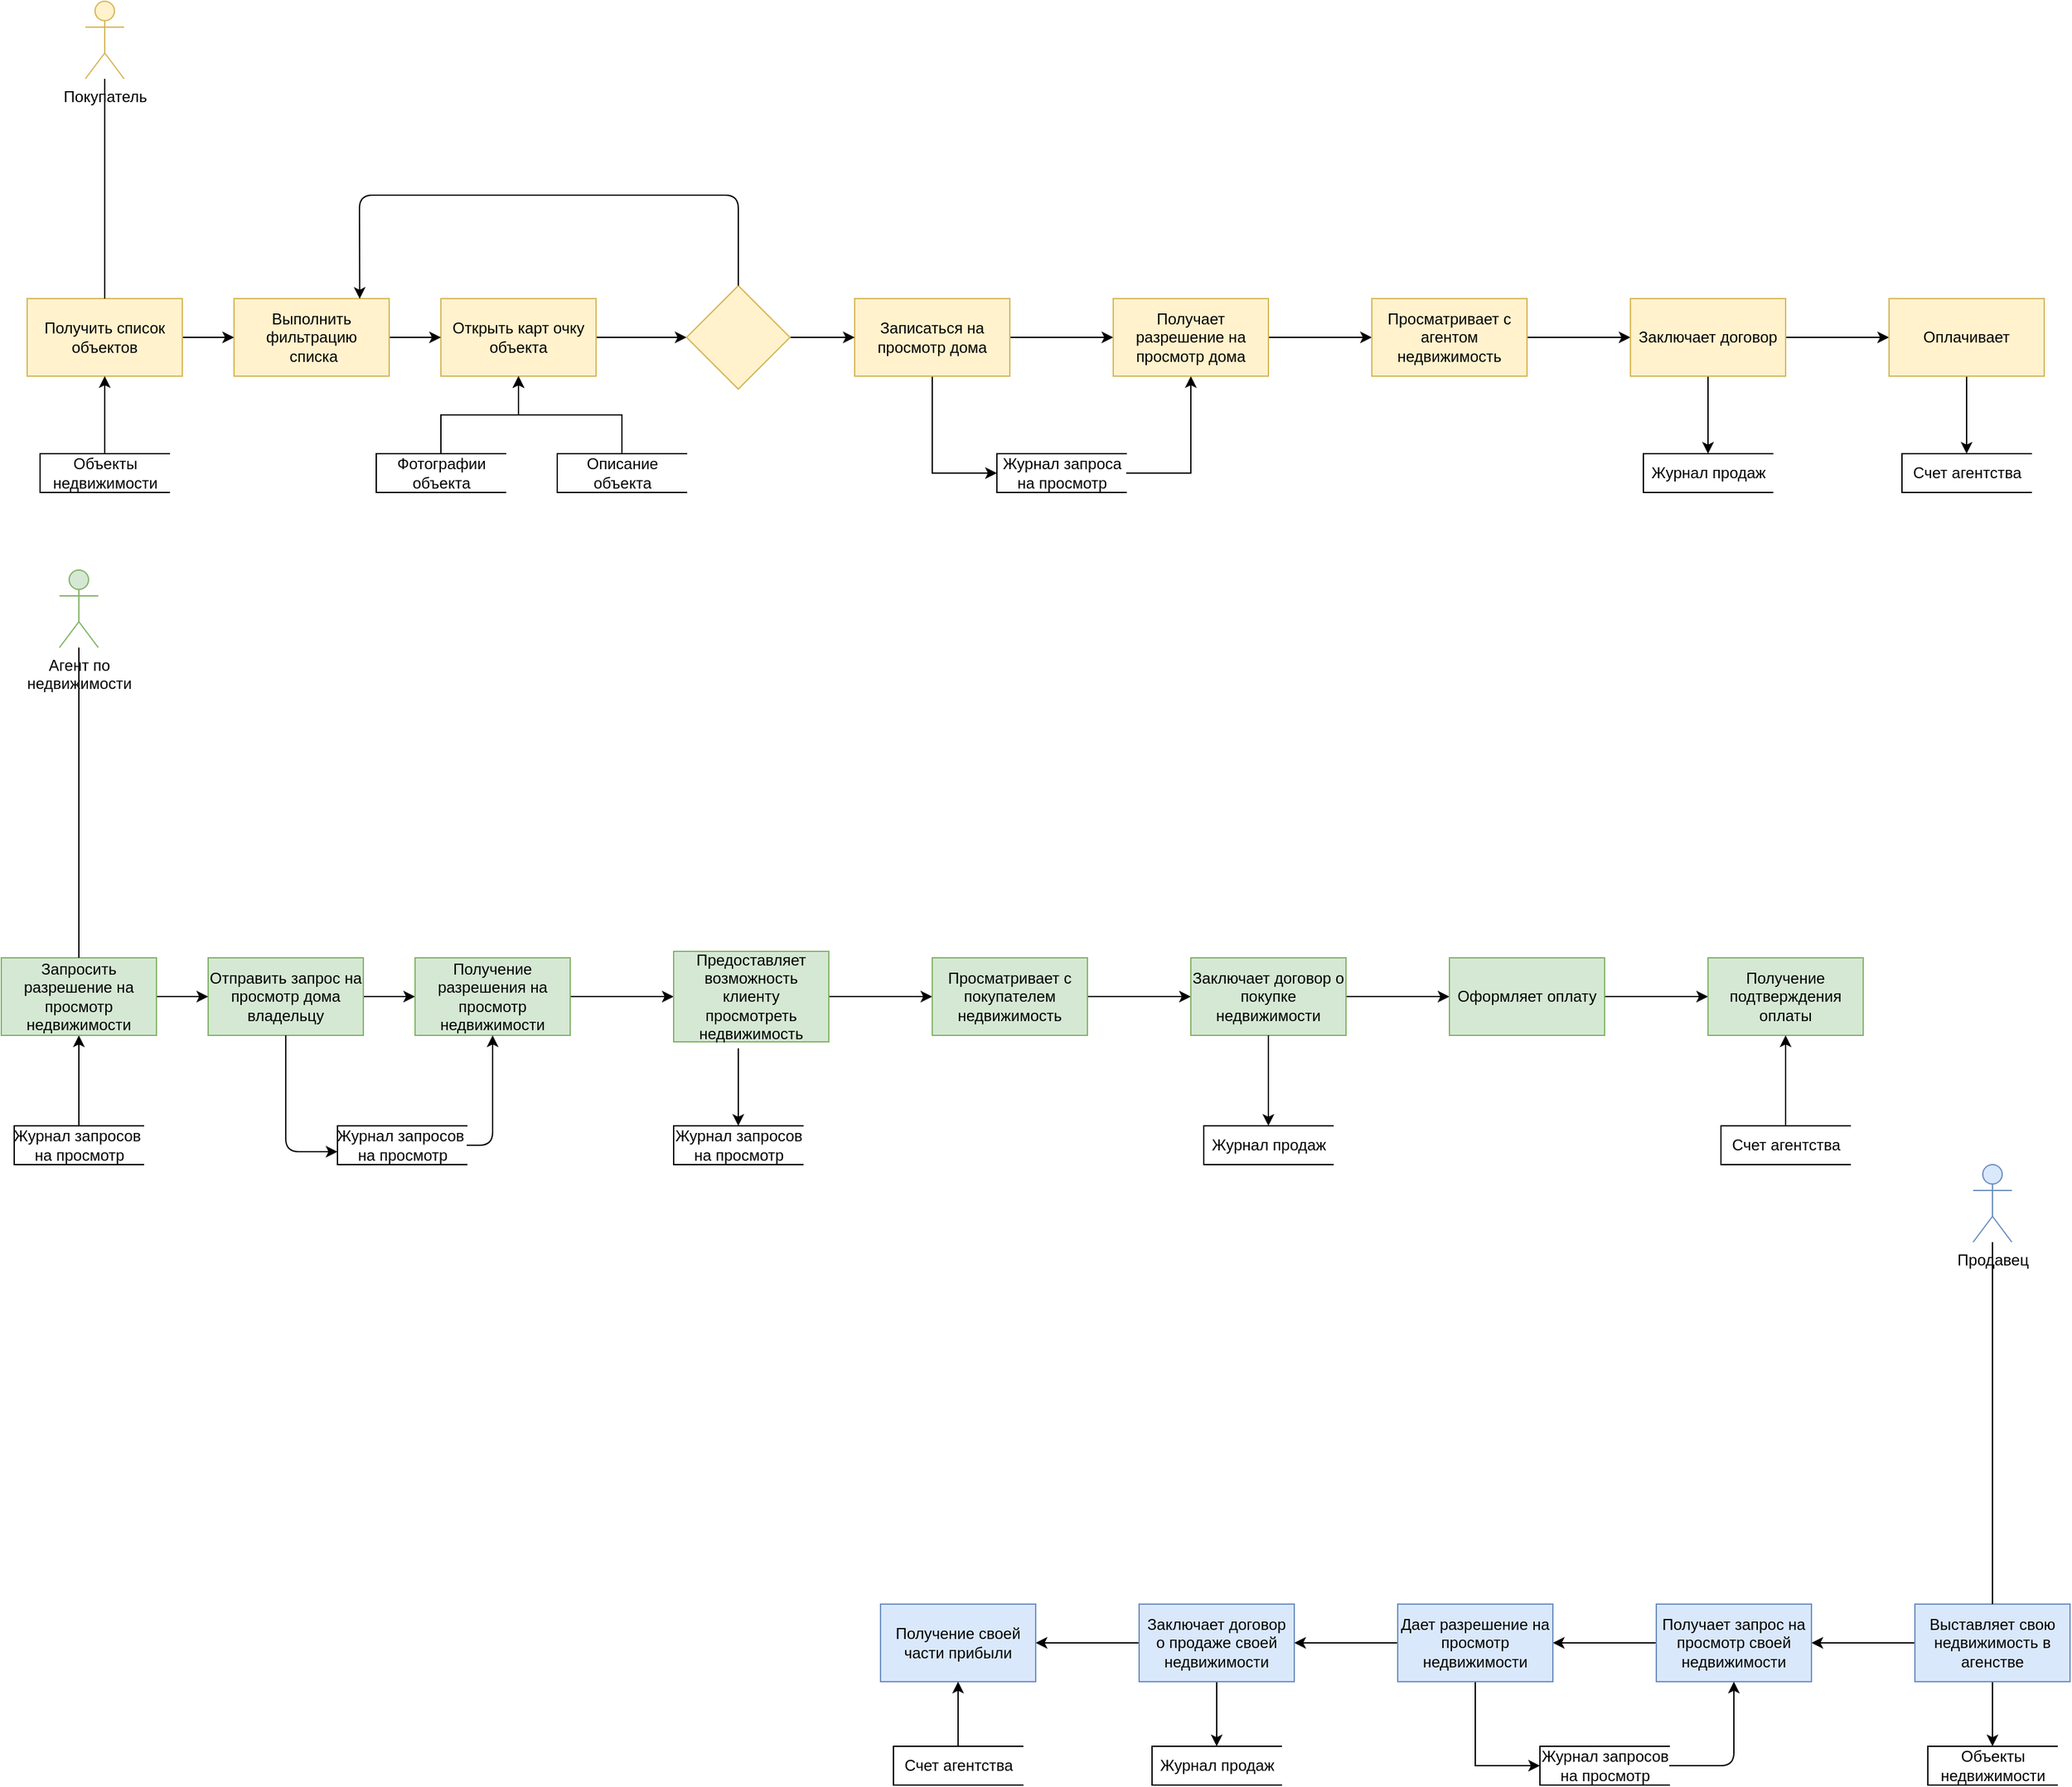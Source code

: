 <mxfile version="15.3.8" type="github" pages="2"><diagram id="1LYEiCd0jX0eeRkv5ywO" name="Page-1"><mxGraphModel dx="1173" dy="1851" grid="1" gridSize="10" guides="1" tooltips="1" connect="1" arrows="1" fold="1" page="1" pageScale="1" pageWidth="827" pageHeight="1169" math="0" shadow="0"><root><mxCell id="0"/><mxCell id="1" parent="0"/><mxCell id="ukAMqeBF27tBX4bTyb1z-1" value="Покупатель&lt;br&gt;" style="shape=umlActor;verticalLabelPosition=bottom;verticalAlign=top;html=1;outlineConnect=0;fillColor=#fff2cc;strokeColor=#d6b656;" vertex="1" parent="1"><mxGeometry x="105" y="-300" width="30" height="60" as="geometry"/></mxCell><mxCell id="ukAMqeBF27tBX4bTyb1z-12" value="" style="edgeStyle=orthogonalEdgeStyle;rounded=0;orthogonalLoop=1;jettySize=auto;html=1;" edge="1" parent="1" source="ukAMqeBF27tBX4bTyb1z-2" target="ukAMqeBF27tBX4bTyb1z-11"><mxGeometry relative="1" as="geometry"/></mxCell><mxCell id="ukAMqeBF27tBX4bTyb1z-2" value="Открыть карт очку объекта" style="rounded=0;whiteSpace=wrap;html=1;fillColor=#fff2cc;strokeColor=#d6b656;" vertex="1" parent="1"><mxGeometry x="380" y="-70" width="120" height="60" as="geometry"/></mxCell><mxCell id="ukAMqeBF27tBX4bTyb1z-10" value="" style="edgeStyle=orthogonalEdgeStyle;rounded=0;orthogonalLoop=1;jettySize=auto;html=1;" edge="1" parent="1" source="ukAMqeBF27tBX4bTyb1z-3" target="ukAMqeBF27tBX4bTyb1z-2"><mxGeometry relative="1" as="geometry"/></mxCell><mxCell id="ukAMqeBF27tBX4bTyb1z-3" value="Выполнить фильтрацию&lt;br&gt;&amp;nbsp;списка" style="rounded=0;whiteSpace=wrap;html=1;fillColor=#fff2cc;strokeColor=#d6b656;" vertex="1" parent="1"><mxGeometry x="220" y="-70" width="120" height="60" as="geometry"/></mxCell><mxCell id="ukAMqeBF27tBX4bTyb1z-9" value="" style="edgeStyle=orthogonalEdgeStyle;rounded=0;orthogonalLoop=1;jettySize=auto;html=1;" edge="1" parent="1" source="ukAMqeBF27tBX4bTyb1z-4" target="ukAMqeBF27tBX4bTyb1z-3"><mxGeometry relative="1" as="geometry"/></mxCell><mxCell id="ukAMqeBF27tBX4bTyb1z-4" value="Получить список&lt;br&gt;объектов" style="rounded=0;whiteSpace=wrap;html=1;fillColor=#fff2cc;strokeColor=#d6b656;" vertex="1" parent="1"><mxGeometry x="60" y="-70" width="120" height="60" as="geometry"/></mxCell><mxCell id="ukAMqeBF27tBX4bTyb1z-61" value="" style="edgeStyle=orthogonalEdgeStyle;rounded=0;orthogonalLoop=1;jettySize=auto;html=1;" edge="1" parent="1" source="ukAMqeBF27tBX4bTyb1z-5" target="ukAMqeBF27tBX4bTyb1z-60"><mxGeometry relative="1" as="geometry"/></mxCell><mxCell id="NFxwPHQR4oBNKtsv3OAb-32" style="edgeStyle=orthogonalEdgeStyle;rounded=0;orthogonalLoop=1;jettySize=auto;html=1;exitX=0.5;exitY=1;exitDx=0;exitDy=0;entryX=0;entryY=0.5;entryDx=0;entryDy=0;" edge="1" parent="1" source="ukAMqeBF27tBX4bTyb1z-5" target="ukAMqeBF27tBX4bTyb1z-21"><mxGeometry relative="1" as="geometry"/></mxCell><mxCell id="ukAMqeBF27tBX4bTyb1z-5" value="Записаться на просмотр дома" style="rounded=0;whiteSpace=wrap;html=1;fillColor=#fff2cc;strokeColor=#d6b656;" vertex="1" parent="1"><mxGeometry x="700" y="-70" width="120" height="60" as="geometry"/></mxCell><mxCell id="ukAMqeBF27tBX4bTyb1z-8" value="" style="endArrow=none;html=1;exitX=0.5;exitY=0;exitDx=0;exitDy=0;" edge="1" parent="1" source="ukAMqeBF27tBX4bTyb1z-4" target="ukAMqeBF27tBX4bTyb1z-1"><mxGeometry width="50" height="50" relative="1" as="geometry"><mxPoint x="410" y="20" as="sourcePoint"/><mxPoint x="460" y="-30" as="targetPoint"/></mxGeometry></mxCell><mxCell id="ukAMqeBF27tBX4bTyb1z-13" value="" style="edgeStyle=orthogonalEdgeStyle;rounded=0;orthogonalLoop=1;jettySize=auto;html=1;" edge="1" parent="1" source="ukAMqeBF27tBX4bTyb1z-11" target="ukAMqeBF27tBX4bTyb1z-5"><mxGeometry relative="1" as="geometry"/></mxCell><mxCell id="ukAMqeBF27tBX4bTyb1z-11" value="" style="rhombus;whiteSpace=wrap;html=1;rounded=0;fillColor=#fff2cc;strokeColor=#d6b656;" vertex="1" parent="1"><mxGeometry x="570" y="-80" width="80" height="80" as="geometry"/></mxCell><mxCell id="ukAMqeBF27tBX4bTyb1z-18" value="" style="edgeStyle=orthogonalEdgeStyle;rounded=0;orthogonalLoop=1;jettySize=auto;html=1;" edge="1" parent="1" source="ukAMqeBF27tBX4bTyb1z-14" target="ukAMqeBF27tBX4bTyb1z-2"><mxGeometry relative="1" as="geometry"/></mxCell><mxCell id="ukAMqeBF27tBX4bTyb1z-14" value="Фотографии &lt;br&gt;объекта" style="html=1;dashed=0;whitespace=wrap;shape=partialRectangle;right=0;" vertex="1" parent="1"><mxGeometry x="330" y="50" width="100" height="30" as="geometry"/></mxCell><mxCell id="ukAMqeBF27tBX4bTyb1z-19" value="" style="edgeStyle=orthogonalEdgeStyle;rounded=0;orthogonalLoop=1;jettySize=auto;html=1;" edge="1" parent="1" source="ukAMqeBF27tBX4bTyb1z-15" target="ukAMqeBF27tBX4bTyb1z-2"><mxGeometry relative="1" as="geometry"/></mxCell><mxCell id="ukAMqeBF27tBX4bTyb1z-15" value="Описание&lt;br&gt;объекта" style="html=1;dashed=0;whitespace=wrap;shape=partialRectangle;right=0;" vertex="1" parent="1"><mxGeometry x="470" y="50" width="100" height="30" as="geometry"/></mxCell><mxCell id="ukAMqeBF27tBX4bTyb1z-17" value="" style="edgeStyle=orthogonalEdgeStyle;rounded=0;orthogonalLoop=1;jettySize=auto;html=1;" edge="1" parent="1" source="ukAMqeBF27tBX4bTyb1z-16" target="ukAMqeBF27tBX4bTyb1z-4"><mxGeometry relative="1" as="geometry"/></mxCell><mxCell id="ukAMqeBF27tBX4bTyb1z-16" value="Объекты &lt;br&gt;недвижимости" style="html=1;dashed=0;whitespace=wrap;shape=partialRectangle;right=0;" vertex="1" parent="1"><mxGeometry x="70" y="50" width="100" height="30" as="geometry"/></mxCell><mxCell id="ukAMqeBF27tBX4bTyb1z-20" value="" style="endArrow=classic;html=1;exitX=0.5;exitY=0;exitDx=0;exitDy=0;entryX=0.81;entryY=0.003;entryDx=0;entryDy=0;entryPerimeter=0;" edge="1" parent="1" source="ukAMqeBF27tBX4bTyb1z-11" target="ukAMqeBF27tBX4bTyb1z-3"><mxGeometry width="50" height="50" relative="1" as="geometry"><mxPoint x="410" y="70" as="sourcePoint"/><mxPoint x="460" y="20" as="targetPoint"/><Array as="points"><mxPoint x="610" y="-150"/><mxPoint x="317" y="-150"/></Array></mxGeometry></mxCell><mxCell id="NFxwPHQR4oBNKtsv3OAb-33" style="edgeStyle=orthogonalEdgeStyle;rounded=0;orthogonalLoop=1;jettySize=auto;html=1;exitX=1;exitY=0.5;exitDx=0;exitDy=0;entryX=0.5;entryY=1;entryDx=0;entryDy=0;" edge="1" parent="1" source="ukAMqeBF27tBX4bTyb1z-21" target="ukAMqeBF27tBX4bTyb1z-60"><mxGeometry relative="1" as="geometry"/></mxCell><mxCell id="ukAMqeBF27tBX4bTyb1z-21" value="Журнал запроса &lt;br&gt;на просмотр" style="html=1;dashed=0;whitespace=wrap;shape=partialRectangle;right=0;" vertex="1" parent="1"><mxGeometry x="810" y="50" width="100" height="30" as="geometry"/></mxCell><mxCell id="ukAMqeBF27tBX4bTyb1z-24" value="Агент по &lt;br&gt;недвижимости" style="shape=umlActor;verticalLabelPosition=bottom;verticalAlign=top;html=1;outlineConnect=0;fillColor=#d5e8d4;strokeColor=#82b366;" vertex="1" parent="1"><mxGeometry x="85" y="140" width="30" height="60" as="geometry"/></mxCell><mxCell id="ukAMqeBF27tBX4bTyb1z-28" value="" style="edgeStyle=orthogonalEdgeStyle;rounded=0;orthogonalLoop=1;jettySize=auto;html=1;" edge="1" parent="1" source="ukAMqeBF27tBX4bTyb1z-25" target="ukAMqeBF27tBX4bTyb1z-27"><mxGeometry relative="1" as="geometry"/></mxCell><mxCell id="ukAMqeBF27tBX4bTyb1z-25" value="Журнал запросов&amp;nbsp;&lt;br&gt;на просмотр" style="html=1;dashed=0;whitespace=wrap;shape=partialRectangle;right=0;" vertex="1" parent="1"><mxGeometry x="50" y="570" width="100" height="30" as="geometry"/></mxCell><mxCell id="ukAMqeBF27tBX4bTyb1z-34" value="" style="edgeStyle=orthogonalEdgeStyle;rounded=0;orthogonalLoop=1;jettySize=auto;html=1;" edge="1" parent="1" source="ukAMqeBF27tBX4bTyb1z-26" target="ukAMqeBF27tBX4bTyb1z-33"><mxGeometry relative="1" as="geometry"/></mxCell><mxCell id="ukAMqeBF27tBX4bTyb1z-26" value="Отправить запрос на просмотр дома владельцу" style="rounded=0;whiteSpace=wrap;html=1;fillColor=#d5e8d4;strokeColor=#82b366;" vertex="1" parent="1"><mxGeometry x="200" y="440" width="120" height="60" as="geometry"/></mxCell><mxCell id="ukAMqeBF27tBX4bTyb1z-29" value="" style="edgeStyle=orthogonalEdgeStyle;rounded=0;orthogonalLoop=1;jettySize=auto;html=1;" edge="1" parent="1" source="ukAMqeBF27tBX4bTyb1z-27" target="ukAMqeBF27tBX4bTyb1z-26"><mxGeometry relative="1" as="geometry"/></mxCell><mxCell id="ukAMqeBF27tBX4bTyb1z-27" value="Запросить разрешение на просмотр недвижимости" style="rounded=0;whiteSpace=wrap;html=1;fillColor=#d5e8d4;strokeColor=#82b366;" vertex="1" parent="1"><mxGeometry x="40" y="440" width="120" height="60" as="geometry"/></mxCell><mxCell id="ukAMqeBF27tBX4bTyb1z-32" value="" style="endArrow=none;html=1;exitX=0.5;exitY=0;exitDx=0;exitDy=0;" edge="1" parent="1" source="ukAMqeBF27tBX4bTyb1z-27" target="ukAMqeBF27tBX4bTyb1z-24"><mxGeometry width="50" height="50" relative="1" as="geometry"><mxPoint x="390" y="460" as="sourcePoint"/><mxPoint x="440" y="410" as="targetPoint"/></mxGeometry></mxCell><mxCell id="ukAMqeBF27tBX4bTyb1z-59" value="" style="edgeStyle=orthogonalEdgeStyle;rounded=0;orthogonalLoop=1;jettySize=auto;html=1;" edge="1" parent="1" source="ukAMqeBF27tBX4bTyb1z-33" target="ukAMqeBF27tBX4bTyb1z-58"><mxGeometry relative="1" as="geometry"/></mxCell><mxCell id="ukAMqeBF27tBX4bTyb1z-33" value="Получение разрешения на просмотр недвижимости" style="rounded=0;whiteSpace=wrap;html=1;fillColor=#d5e8d4;strokeColor=#82b366;" vertex="1" parent="1"><mxGeometry x="360" y="440" width="120" height="60" as="geometry"/></mxCell><mxCell id="ukAMqeBF27tBX4bTyb1z-35" value="Продавец" style="shape=umlActor;verticalLabelPosition=bottom;verticalAlign=top;html=1;outlineConnect=0;fillColor=#dae8fc;strokeColor=#6c8ebf;" vertex="1" parent="1"><mxGeometry x="1565" y="600" width="30" height="60" as="geometry"/></mxCell><mxCell id="ukAMqeBF27tBX4bTyb1z-44" value="" style="edgeStyle=orthogonalEdgeStyle;rounded=0;orthogonalLoop=1;jettySize=auto;html=1;" edge="1" parent="1" source="ukAMqeBF27tBX4bTyb1z-41" target="ukAMqeBF27tBX4bTyb1z-43"><mxGeometry relative="1" as="geometry"/></mxCell><mxCell id="ukAMqeBF27tBX4bTyb1z-46" value="" style="edgeStyle=orthogonalEdgeStyle;rounded=0;orthogonalLoop=1;jettySize=auto;html=1;" edge="1" parent="1" source="ukAMqeBF27tBX4bTyb1z-41" target="ukAMqeBF27tBX4bTyb1z-45"><mxGeometry relative="1" as="geometry"/></mxCell><mxCell id="ukAMqeBF27tBX4bTyb1z-41" value="Выставляет свою&lt;br&gt;недвижимость в агенстве" style="rounded=0;whiteSpace=wrap;html=1;fillColor=#dae8fc;strokeColor=#6c8ebf;" vertex="1" parent="1"><mxGeometry x="1520" y="940" width="120" height="60" as="geometry"/></mxCell><mxCell id="ukAMqeBF27tBX4bTyb1z-42" value="" style="endArrow=none;html=1;exitX=0.5;exitY=0;exitDx=0;exitDy=0;" edge="1" parent="1" source="ukAMqeBF27tBX4bTyb1z-41" target="ukAMqeBF27tBX4bTyb1z-35"><mxGeometry width="50" height="50" relative="1" as="geometry"><mxPoint x="1310" y="800" as="sourcePoint"/><mxPoint x="1360" y="750" as="targetPoint"/></mxGeometry></mxCell><mxCell id="ukAMqeBF27tBX4bTyb1z-48" value="" style="edgeStyle=orthogonalEdgeStyle;rounded=0;orthogonalLoop=1;jettySize=auto;html=1;" edge="1" parent="1" source="ukAMqeBF27tBX4bTyb1z-43" target="ukAMqeBF27tBX4bTyb1z-47"><mxGeometry relative="1" as="geometry"/></mxCell><mxCell id="ukAMqeBF27tBX4bTyb1z-43" value="Получает запрос на просмотр своей недвижимости" style="whiteSpace=wrap;html=1;rounded=0;fillColor=#dae8fc;strokeColor=#6c8ebf;" vertex="1" parent="1"><mxGeometry x="1320" y="940" width="120" height="60" as="geometry"/></mxCell><mxCell id="ukAMqeBF27tBX4bTyb1z-45" value="Объекты &lt;br&gt;недвижимости" style="html=1;dashed=0;whitespace=wrap;shape=partialRectangle;right=0;" vertex="1" parent="1"><mxGeometry x="1530" y="1050" width="100" height="30" as="geometry"/></mxCell><mxCell id="ukAMqeBF27tBX4bTyb1z-53" value="" style="edgeStyle=orthogonalEdgeStyle;rounded=0;orthogonalLoop=1;jettySize=auto;html=1;entryX=0;entryY=0.5;entryDx=0;entryDy=0;" edge="1" parent="1" source="ukAMqeBF27tBX4bTyb1z-47" target="NFxwPHQR4oBNKtsv3OAb-41"><mxGeometry relative="1" as="geometry"><mxPoint x="1180" y="1050" as="targetPoint"/></mxGeometry></mxCell><mxCell id="ukAMqeBF27tBX4bTyb1z-55" value="" style="edgeStyle=orthogonalEdgeStyle;rounded=0;orthogonalLoop=1;jettySize=auto;html=1;" edge="1" parent="1" source="ukAMqeBF27tBX4bTyb1z-47" target="ukAMqeBF27tBX4bTyb1z-54"><mxGeometry relative="1" as="geometry"/></mxCell><mxCell id="ukAMqeBF27tBX4bTyb1z-47" value="Дает разрешение на просмотр недвижимости" style="whiteSpace=wrap;html=1;rounded=0;fillColor=#dae8fc;strokeColor=#6c8ebf;" vertex="1" parent="1"><mxGeometry x="1120" y="940" width="120" height="60" as="geometry"/></mxCell><mxCell id="ukAMqeBF27tBX4bTyb1z-57" value="" style="edgeStyle=orthogonalEdgeStyle;rounded=0;orthogonalLoop=1;jettySize=auto;html=1;" edge="1" parent="1" source="ukAMqeBF27tBX4bTyb1z-54" target="ukAMqeBF27tBX4bTyb1z-56"><mxGeometry relative="1" as="geometry"/></mxCell><mxCell id="NFxwPHQR4oBNKtsv3OAb-27" value="" style="edgeStyle=orthogonalEdgeStyle;rounded=0;orthogonalLoop=1;jettySize=auto;html=1;" edge="1" parent="1" source="ukAMqeBF27tBX4bTyb1z-54" target="NFxwPHQR4oBNKtsv3OAb-26"><mxGeometry relative="1" as="geometry"/></mxCell><mxCell id="ukAMqeBF27tBX4bTyb1z-54" value="Заключает договор&lt;br&gt;о продаже своей недвижимости" style="whiteSpace=wrap;html=1;rounded=0;strokeColor=#6c8ebf;fillColor=#dae8fc;" vertex="1" parent="1"><mxGeometry x="920" y="940" width="120" height="60" as="geometry"/></mxCell><mxCell id="ukAMqeBF27tBX4bTyb1z-56" value="Журнал продаж" style="html=1;dashed=0;whitespace=wrap;shape=partialRectangle;right=0;" vertex="1" parent="1"><mxGeometry x="930" y="1050" width="100" height="30" as="geometry"/></mxCell><mxCell id="NFxwPHQR4oBNKtsv3OAb-12" value="" style="edgeStyle=orthogonalEdgeStyle;rounded=0;orthogonalLoop=1;jettySize=auto;html=1;" edge="1" parent="1" source="ukAMqeBF27tBX4bTyb1z-58" target="NFxwPHQR4oBNKtsv3OAb-11"><mxGeometry relative="1" as="geometry"/></mxCell><mxCell id="ukAMqeBF27tBX4bTyb1z-58" value="Предоставляет возможность клиенту просмотреть недвижимость" style="whiteSpace=wrap;html=1;rounded=0;strokeColor=#82b366;fillColor=#d5e8d4;" vertex="1" parent="1"><mxGeometry x="560" y="435" width="120" height="70" as="geometry"/></mxCell><mxCell id="NFxwPHQR4oBNKtsv3OAb-2" value="" style="edgeStyle=orthogonalEdgeStyle;rounded=0;orthogonalLoop=1;jettySize=auto;html=1;" edge="1" parent="1" source="ukAMqeBF27tBX4bTyb1z-60" target="NFxwPHQR4oBNKtsv3OAb-1"><mxGeometry relative="1" as="geometry"/></mxCell><mxCell id="ukAMqeBF27tBX4bTyb1z-60" value="Получает разрешение на просмотр дома" style="whiteSpace=wrap;html=1;rounded=0;strokeColor=#d6b656;fillColor=#fff2cc;" vertex="1" parent="1"><mxGeometry x="900" y="-70" width="120" height="60" as="geometry"/></mxCell><mxCell id="NFxwPHQR4oBNKtsv3OAb-4" value="" style="edgeStyle=orthogonalEdgeStyle;rounded=0;orthogonalLoop=1;jettySize=auto;html=1;" edge="1" parent="1" source="NFxwPHQR4oBNKtsv3OAb-1" target="NFxwPHQR4oBNKtsv3OAb-3"><mxGeometry relative="1" as="geometry"/></mxCell><mxCell id="NFxwPHQR4oBNKtsv3OAb-1" value="Просматривает с агентом недвижимость" style="whiteSpace=wrap;html=1;rounded=0;strokeColor=#d6b656;fillColor=#fff2cc;" vertex="1" parent="1"><mxGeometry x="1100" y="-70" width="120" height="60" as="geometry"/></mxCell><mxCell id="NFxwPHQR4oBNKtsv3OAb-6" value="" style="edgeStyle=orthogonalEdgeStyle;rounded=0;orthogonalLoop=1;jettySize=auto;html=1;" edge="1" parent="1" source="NFxwPHQR4oBNKtsv3OAb-3" target="NFxwPHQR4oBNKtsv3OAb-5"><mxGeometry relative="1" as="geometry"/></mxCell><mxCell id="NFxwPHQR4oBNKtsv3OAb-8" value="" style="edgeStyle=orthogonalEdgeStyle;rounded=0;orthogonalLoop=1;jettySize=auto;html=1;" edge="1" parent="1" source="NFxwPHQR4oBNKtsv3OAb-3" target="NFxwPHQR4oBNKtsv3OAb-7"><mxGeometry relative="1" as="geometry"/></mxCell><mxCell id="NFxwPHQR4oBNKtsv3OAb-3" value="Заключает договор" style="whiteSpace=wrap;html=1;rounded=0;strokeColor=#d6b656;fillColor=#fff2cc;" vertex="1" parent="1"><mxGeometry x="1300" y="-70" width="120" height="60" as="geometry"/></mxCell><mxCell id="NFxwPHQR4oBNKtsv3OAb-5" value="Журнал продаж" style="html=1;dashed=0;whitespace=wrap;shape=partialRectangle;right=0;" vertex="1" parent="1"><mxGeometry x="1310" y="50" width="100" height="30" as="geometry"/></mxCell><mxCell id="NFxwPHQR4oBNKtsv3OAb-10" value="" style="edgeStyle=orthogonalEdgeStyle;rounded=0;orthogonalLoop=1;jettySize=auto;html=1;" edge="1" parent="1" source="NFxwPHQR4oBNKtsv3OAb-7" target="NFxwPHQR4oBNKtsv3OAb-9"><mxGeometry relative="1" as="geometry"/></mxCell><mxCell id="NFxwPHQR4oBNKtsv3OAb-7" value="Оплачивает" style="whiteSpace=wrap;html=1;rounded=0;strokeColor=#d6b656;fillColor=#fff2cc;" vertex="1" parent="1"><mxGeometry x="1500" y="-70" width="120" height="60" as="geometry"/></mxCell><mxCell id="NFxwPHQR4oBNKtsv3OAb-9" value="Счет агентства" style="html=1;dashed=0;whitespace=wrap;shape=partialRectangle;right=0;" vertex="1" parent="1"><mxGeometry x="1510" y="50" width="100" height="30" as="geometry"/></mxCell><mxCell id="NFxwPHQR4oBNKtsv3OAb-16" value="" style="edgeStyle=orthogonalEdgeStyle;rounded=0;orthogonalLoop=1;jettySize=auto;html=1;" edge="1" parent="1" source="NFxwPHQR4oBNKtsv3OAb-11" target="NFxwPHQR4oBNKtsv3OAb-15"><mxGeometry relative="1" as="geometry"/></mxCell><mxCell id="NFxwPHQR4oBNKtsv3OAb-11" value="Просматривает с покупателем недвижимость" style="whiteSpace=wrap;html=1;rounded=0;strokeColor=#82b366;fillColor=#d5e8d4;" vertex="1" parent="1"><mxGeometry x="760" y="440" width="120" height="60" as="geometry"/></mxCell><mxCell id="NFxwPHQR4oBNKtsv3OAb-20" value="" style="edgeStyle=orthogonalEdgeStyle;rounded=0;orthogonalLoop=1;jettySize=auto;html=1;" edge="1" parent="1" source="NFxwPHQR4oBNKtsv3OAb-15" target="NFxwPHQR4oBNKtsv3OAb-19"><mxGeometry relative="1" as="geometry"/></mxCell><mxCell id="NFxwPHQR4oBNKtsv3OAb-15" value="Заключает договор о покупке недвижимости" style="whiteSpace=wrap;html=1;rounded=0;strokeColor=#82b366;fillColor=#d5e8d4;" vertex="1" parent="1"><mxGeometry x="960" y="440" width="120" height="60" as="geometry"/></mxCell><mxCell id="NFxwPHQR4oBNKtsv3OAb-22" value="" style="edgeStyle=orthogonalEdgeStyle;rounded=0;orthogonalLoop=1;jettySize=auto;html=1;" edge="1" parent="1" source="NFxwPHQR4oBNKtsv3OAb-19" target="NFxwPHQR4oBNKtsv3OAb-21"><mxGeometry relative="1" as="geometry"/></mxCell><mxCell id="NFxwPHQR4oBNKtsv3OAb-19" value="Оформляет оплату" style="whiteSpace=wrap;html=1;rounded=0;strokeColor=#82b366;fillColor=#d5e8d4;" vertex="1" parent="1"><mxGeometry x="1160" y="440" width="120" height="60" as="geometry"/></mxCell><mxCell id="NFxwPHQR4oBNKtsv3OAb-21" value="Получение подтверждения оплаты" style="whiteSpace=wrap;html=1;rounded=0;strokeColor=#82b366;fillColor=#d5e8d4;" vertex="1" parent="1"><mxGeometry x="1360" y="440" width="120" height="60" as="geometry"/></mxCell><mxCell id="NFxwPHQR4oBNKtsv3OAb-25" value="" style="edgeStyle=orthogonalEdgeStyle;rounded=0;orthogonalLoop=1;jettySize=auto;html=1;" edge="1" parent="1" source="NFxwPHQR4oBNKtsv3OAb-23" target="NFxwPHQR4oBNKtsv3OAb-21"><mxGeometry relative="1" as="geometry"/></mxCell><mxCell id="NFxwPHQR4oBNKtsv3OAb-23" value="Счет агентства" style="html=1;dashed=0;whitespace=wrap;shape=partialRectangle;right=0;" vertex="1" parent="1"><mxGeometry x="1370" y="570" width="100" height="30" as="geometry"/></mxCell><mxCell id="NFxwPHQR4oBNKtsv3OAb-26" value="Получение своей части прибыли" style="whiteSpace=wrap;html=1;rounded=0;strokeColor=#6c8ebf;fillColor=#dae8fc;" vertex="1" parent="1"><mxGeometry x="720" y="940" width="120" height="60" as="geometry"/></mxCell><mxCell id="NFxwPHQR4oBNKtsv3OAb-29" value="" style="edgeStyle=orthogonalEdgeStyle;rounded=0;orthogonalLoop=1;jettySize=auto;html=1;" edge="1" parent="1" source="NFxwPHQR4oBNKtsv3OAb-28" target="NFxwPHQR4oBNKtsv3OAb-26"><mxGeometry relative="1" as="geometry"/></mxCell><mxCell id="NFxwPHQR4oBNKtsv3OAb-28" value="Счет агентства" style="html=1;dashed=0;whitespace=wrap;shape=partialRectangle;right=0;" vertex="1" parent="1"><mxGeometry x="730" y="1050" width="100" height="30" as="geometry"/></mxCell><mxCell id="NFxwPHQR4oBNKtsv3OAb-34" value="Журнал продаж" style="html=1;dashed=0;whitespace=wrap;shape=partialRectangle;right=0;" vertex="1" parent="1"><mxGeometry x="970" y="570" width="100" height="30" as="geometry"/></mxCell><mxCell id="NFxwPHQR4oBNKtsv3OAb-36" value="" style="endArrow=classic;html=1;exitX=0.5;exitY=1;exitDx=0;exitDy=0;" edge="1" parent="1" source="NFxwPHQR4oBNKtsv3OAb-15"><mxGeometry width="50" height="50" relative="1" as="geometry"><mxPoint x="560" y="540" as="sourcePoint"/><mxPoint x="1020" y="570" as="targetPoint"/><Array as="points"/></mxGeometry></mxCell><mxCell id="NFxwPHQR4oBNKtsv3OAb-37" value="Журнал запросов&amp;nbsp;&lt;br&gt;на просмотр" style="html=1;dashed=0;whitespace=wrap;shape=partialRectangle;right=0;" vertex="1" parent="1"><mxGeometry x="300" y="570" width="100" height="30" as="geometry"/></mxCell><mxCell id="NFxwPHQR4oBNKtsv3OAb-39" value="" style="endArrow=classic;html=1;exitX=1;exitY=0.5;exitDx=0;exitDy=0;entryX=0.5;entryY=1;entryDx=0;entryDy=0;" edge="1" parent="1" source="NFxwPHQR4oBNKtsv3OAb-37" target="ukAMqeBF27tBX4bTyb1z-33"><mxGeometry width="50" height="50" relative="1" as="geometry"><mxPoint x="560" y="540" as="sourcePoint"/><mxPoint x="610" y="490" as="targetPoint"/><Array as="points"><mxPoint x="420" y="585"/></Array></mxGeometry></mxCell><mxCell id="NFxwPHQR4oBNKtsv3OAb-40" value="" style="endArrow=classic;html=1;exitX=0.5;exitY=1;exitDx=0;exitDy=0;" edge="1" parent="1" source="ukAMqeBF27tBX4bTyb1z-26"><mxGeometry width="50" height="50" relative="1" as="geometry"><mxPoint x="560" y="540" as="sourcePoint"/><mxPoint x="300" y="590" as="targetPoint"/><Array as="points"><mxPoint x="260" y="590"/></Array></mxGeometry></mxCell><mxCell id="NFxwPHQR4oBNKtsv3OAb-41" value="Журнал запросов&lt;br&gt;на просмотр" style="html=1;dashed=0;whitespace=wrap;shape=partialRectangle;right=0;" vertex="1" parent="1"><mxGeometry x="1230" y="1050" width="100" height="30" as="geometry"/></mxCell><mxCell id="NFxwPHQR4oBNKtsv3OAb-43" value="" style="endArrow=classic;html=1;exitX=1;exitY=0.5;exitDx=0;exitDy=0;entryX=0.5;entryY=1;entryDx=0;entryDy=0;" edge="1" parent="1" source="NFxwPHQR4oBNKtsv3OAb-41" target="ukAMqeBF27tBX4bTyb1z-43"><mxGeometry width="50" height="50" relative="1" as="geometry"><mxPoint x="1160" y="900" as="sourcePoint"/><mxPoint x="1210" y="850" as="targetPoint"/><Array as="points"><mxPoint x="1380" y="1065"/></Array></mxGeometry></mxCell><mxCell id="NFxwPHQR4oBNKtsv3OAb-45" value="" style="endArrow=classic;html=1;" edge="1" parent="1" target="NFxwPHQR4oBNKtsv3OAb-46"><mxGeometry width="50" height="50" relative="1" as="geometry"><mxPoint x="610" y="510" as="sourcePoint"/><mxPoint x="610" y="570" as="targetPoint"/></mxGeometry></mxCell><mxCell id="NFxwPHQR4oBNKtsv3OAb-46" value="Журнал запросов&lt;br&gt;на просмотр" style="html=1;dashed=0;whitespace=wrap;shape=partialRectangle;right=0;direction=east;" vertex="1" parent="1"><mxGeometry x="560" y="570" width="100" height="30" as="geometry"/></mxCell></root></mxGraphModel></diagram><diagram id="FX1tqjNt8bnX8bdwUls9" name="Page-2"><mxGraphModel dx="997" dy="580" grid="1" gridSize="10" guides="1" tooltips="1" connect="1" arrows="1" fold="1" page="1" pageScale="1" pageWidth="827" pageHeight="1169" math="0" shadow="0"><root><mxCell id="ayo5eb-q_4DYUek-VEk4-0"/><mxCell id="ayo5eb-q_4DYUek-VEk4-1" parent="ayo5eb-q_4DYUek-VEk4-0"/></root></mxGraphModel></diagram></mxfile>